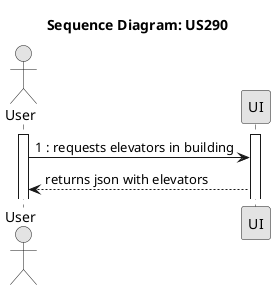 @startuml
skinparam Monochrome true
skinparam PackageStyle rectangle
skinparam Shadowing false

title Sequence Diagram: US290

actor "User" as User
participant "UI" as UI

activate User
activate UI
User -> UI : 1 : requests elevators in building
UI --> User : returns json with elevators


@enduml